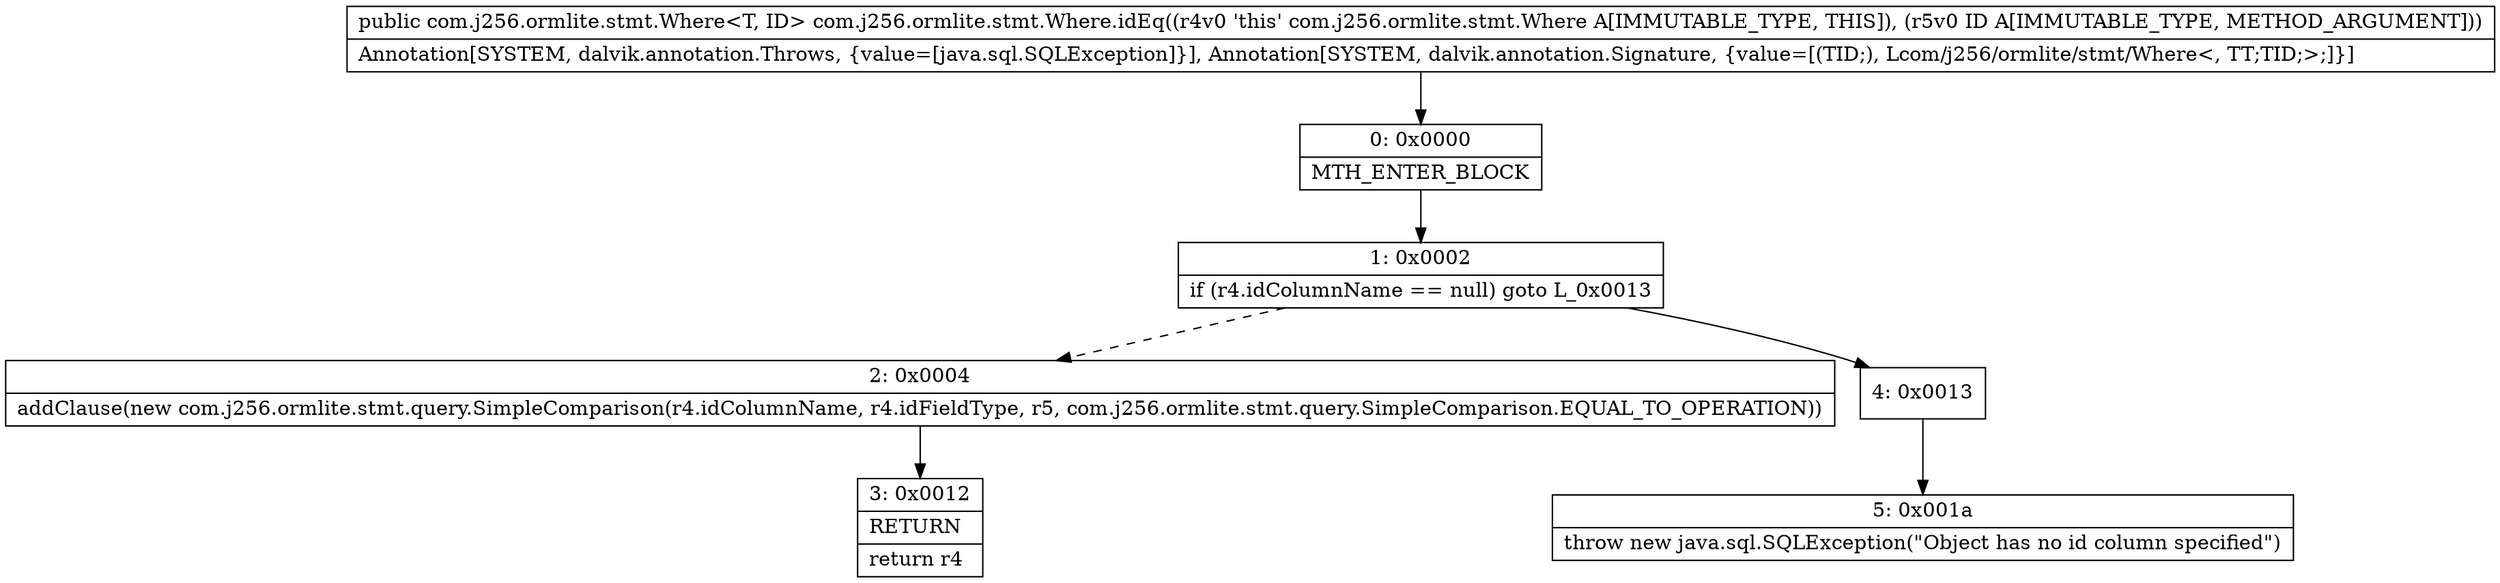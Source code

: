 digraph "CFG forcom.j256.ormlite.stmt.Where.idEq(Ljava\/lang\/Object;)Lcom\/j256\/ormlite\/stmt\/Where;" {
Node_0 [shape=record,label="{0\:\ 0x0000|MTH_ENTER_BLOCK\l}"];
Node_1 [shape=record,label="{1\:\ 0x0002|if (r4.idColumnName == null) goto L_0x0013\l}"];
Node_2 [shape=record,label="{2\:\ 0x0004|addClause(new com.j256.ormlite.stmt.query.SimpleComparison(r4.idColumnName, r4.idFieldType, r5, com.j256.ormlite.stmt.query.SimpleComparison.EQUAL_TO_OPERATION))\l}"];
Node_3 [shape=record,label="{3\:\ 0x0012|RETURN\l|return r4\l}"];
Node_4 [shape=record,label="{4\:\ 0x0013}"];
Node_5 [shape=record,label="{5\:\ 0x001a|throw new java.sql.SQLException(\"Object has no id column specified\")\l}"];
MethodNode[shape=record,label="{public com.j256.ormlite.stmt.Where\<T, ID\> com.j256.ormlite.stmt.Where.idEq((r4v0 'this' com.j256.ormlite.stmt.Where A[IMMUTABLE_TYPE, THIS]), (r5v0 ID A[IMMUTABLE_TYPE, METHOD_ARGUMENT]))  | Annotation[SYSTEM, dalvik.annotation.Throws, \{value=[java.sql.SQLException]\}], Annotation[SYSTEM, dalvik.annotation.Signature, \{value=[(TID;), Lcom\/j256\/ormlite\/stmt\/Where\<, TT;TID;\>;]\}]\l}"];
MethodNode -> Node_0;
Node_0 -> Node_1;
Node_1 -> Node_2[style=dashed];
Node_1 -> Node_4;
Node_2 -> Node_3;
Node_4 -> Node_5;
}

